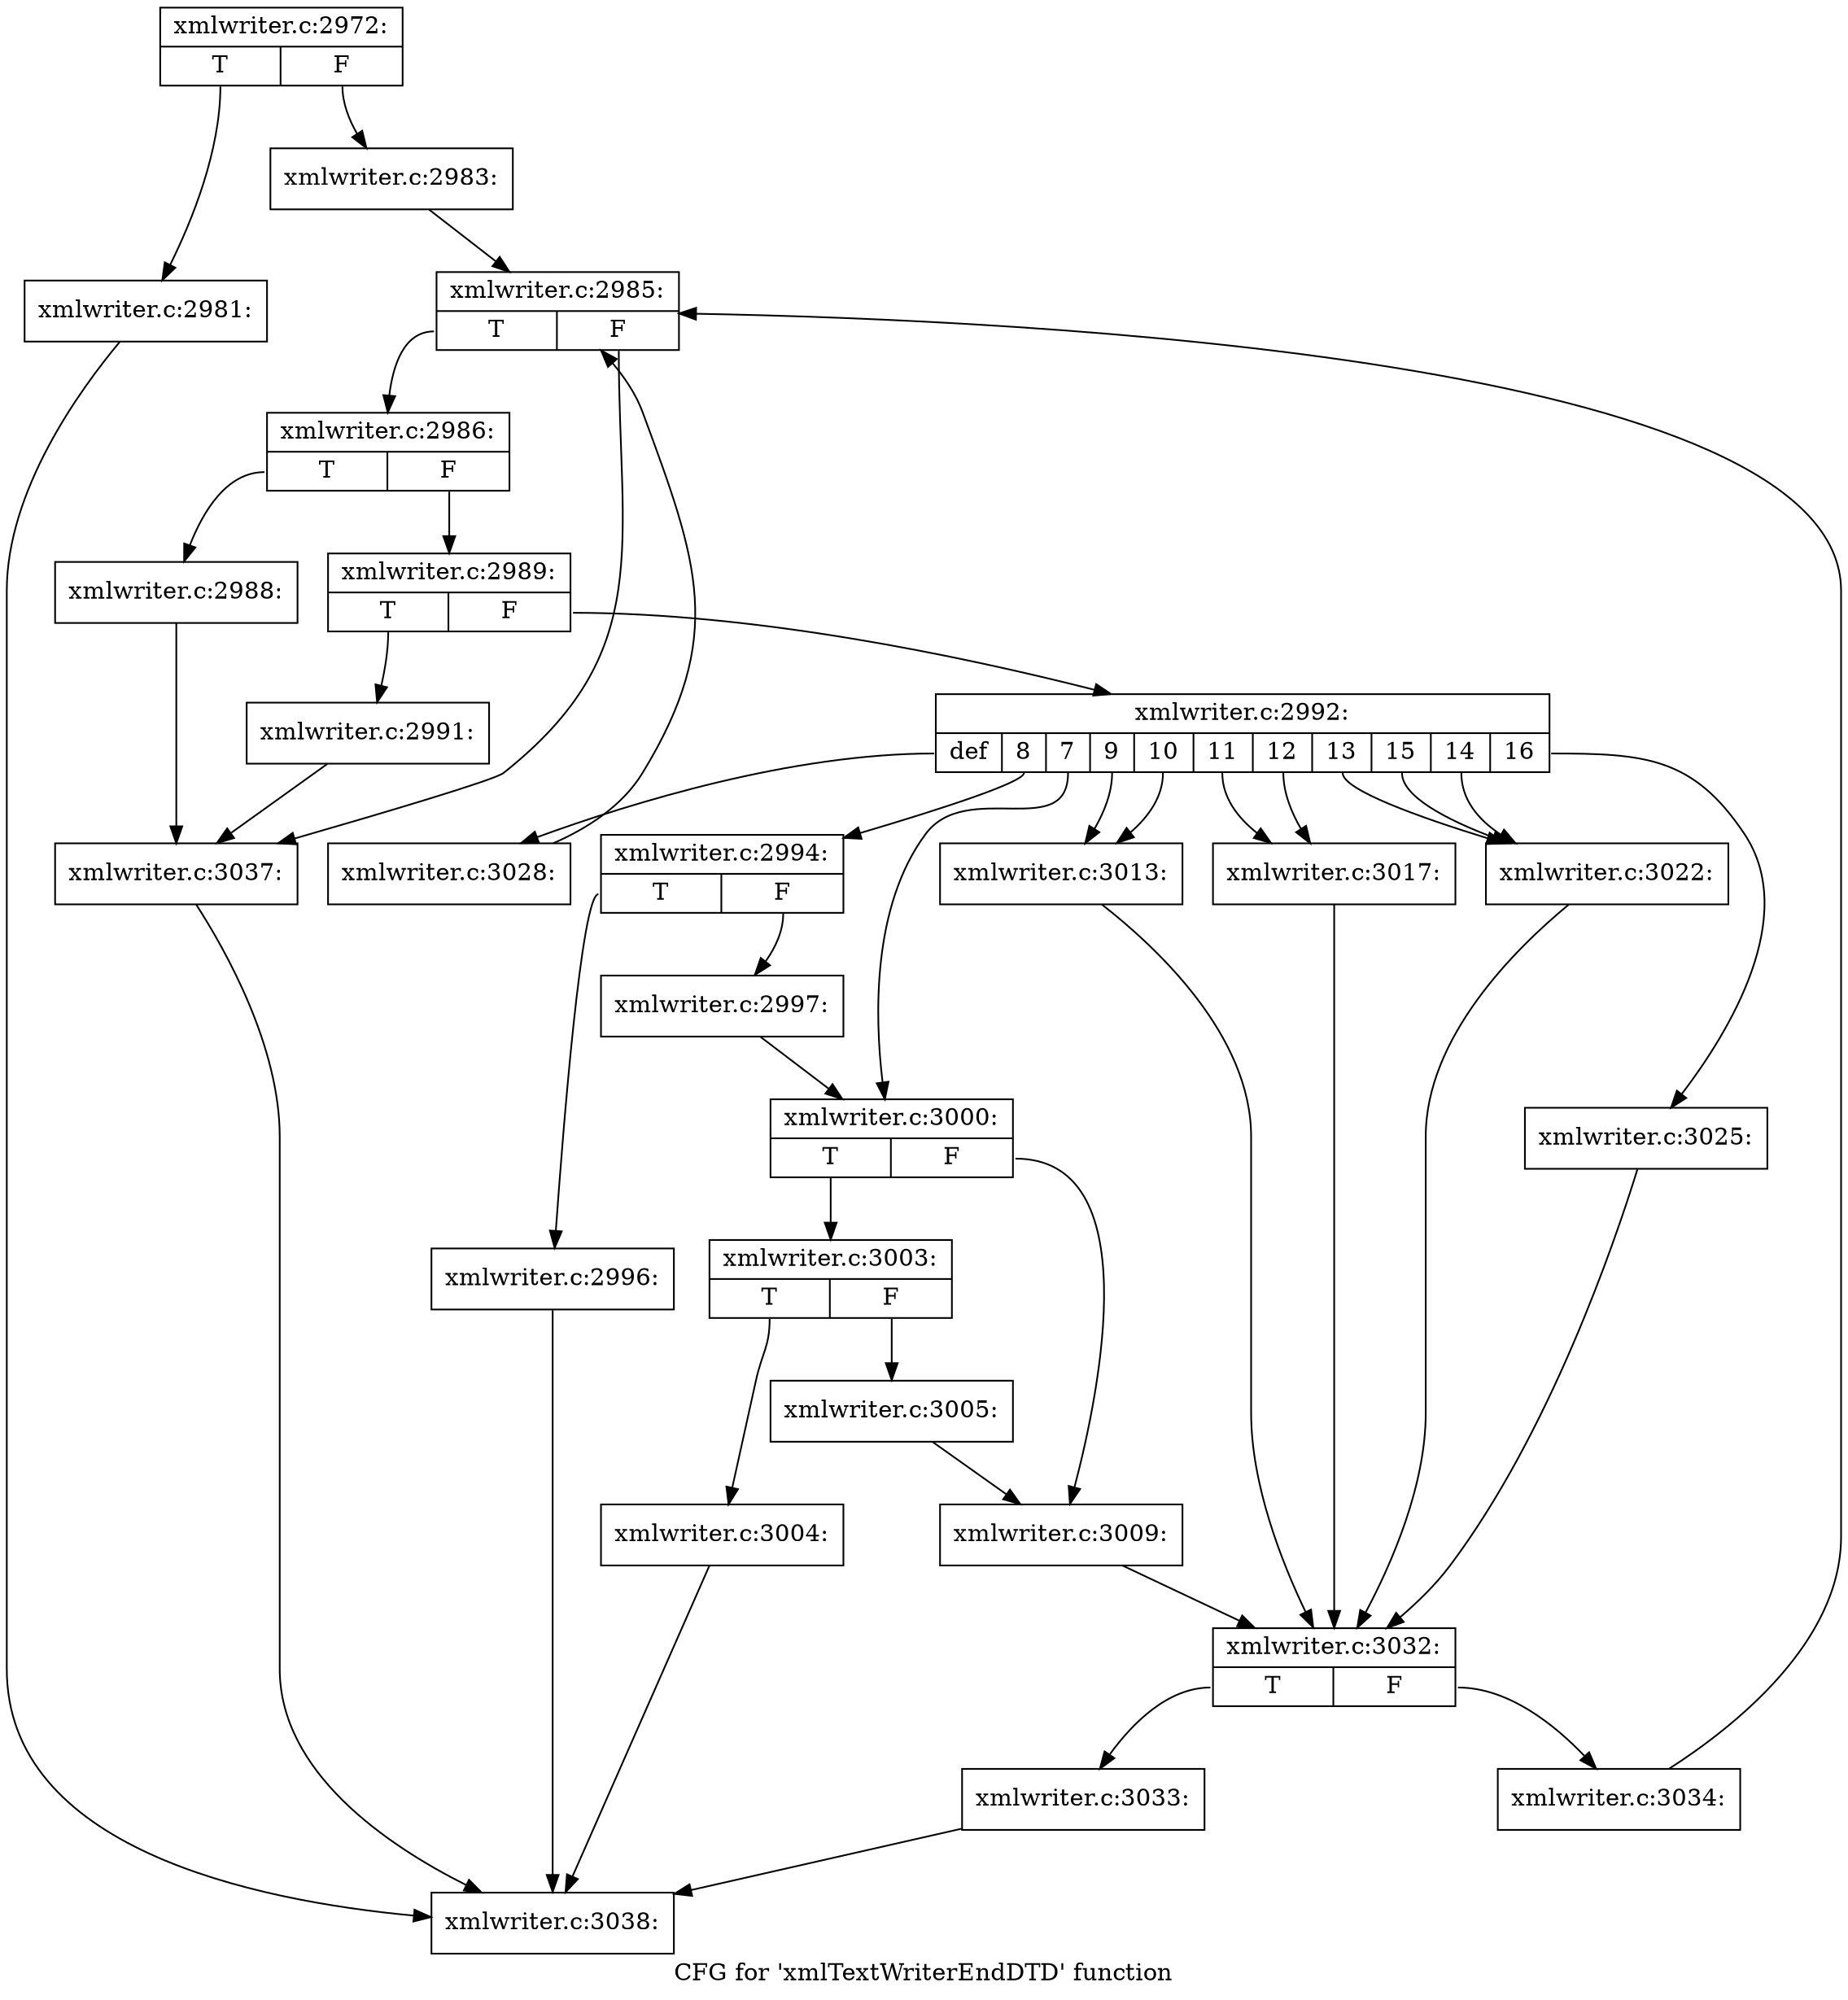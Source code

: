 digraph "CFG for 'xmlTextWriterEndDTD' function" {
	label="CFG for 'xmlTextWriterEndDTD' function";

	Node0x4058a70 [shape=record,label="{xmlwriter.c:2972:|{<s0>T|<s1>F}}"];
	Node0x4058a70:s0 -> Node0x406e470;
	Node0x4058a70:s1 -> Node0x406e4c0;
	Node0x406e470 [shape=record,label="{xmlwriter.c:2981:}"];
	Node0x406e470 -> Node0x4058a20;
	Node0x406e4c0 [shape=record,label="{xmlwriter.c:2983:}"];
	Node0x406e4c0 -> Node0x406eb00;
	Node0x406eb00 [shape=record,label="{xmlwriter.c:2985:|{<s0>T|<s1>F}}"];
	Node0x406eb00:s0 -> Node0x406ee00;
	Node0x406eb00:s1 -> Node0x406ed20;
	Node0x406ee00 [shape=record,label="{xmlwriter.c:2986:|{<s0>T|<s1>F}}"];
	Node0x406ee00:s0 -> Node0x406f2d0;
	Node0x406ee00:s1 -> Node0x406f320;
	Node0x406f2d0 [shape=record,label="{xmlwriter.c:2988:}"];
	Node0x406f2d0 -> Node0x406ed20;
	Node0x406f320 [shape=record,label="{xmlwriter.c:2989:|{<s0>T|<s1>F}}"];
	Node0x406f320:s0 -> Node0x406f990;
	Node0x406f320:s1 -> Node0x406f9e0;
	Node0x406f990 [shape=record,label="{xmlwriter.c:2991:}"];
	Node0x406f990 -> Node0x406ed20;
	Node0x406f9e0 [shape=record,label="{xmlwriter.c:2992:|{<s0>def|<s1>8|<s2>7|<s3>9|<s4>10|<s5>11|<s6>12|<s7>13|<s8>15|<s9>14|<s10>16}}"];
	Node0x406f9e0:s0 -> Node0x406ff30;
	Node0x406f9e0:s1 -> Node0x4070270;
	Node0x406f9e0:s2 -> Node0x4070ed0;
	Node0x406f9e0:s3 -> Node0x4072670;
	Node0x406f9e0:s4 -> Node0x4072670;
	Node0x406f9e0:s5 -> Node0x4072f70;
	Node0x406f9e0:s6 -> Node0x4072f70;
	Node0x406f9e0:s7 -> Node0x4073420;
	Node0x406f9e0:s8 -> Node0x4073420;
	Node0x406f9e0:s9 -> Node0x4073420;
	Node0x406f9e0:s10 -> Node0x4073870;
	Node0x4070270 [shape=record,label="{xmlwriter.c:2994:|{<s0>T|<s1>F}}"];
	Node0x4070270:s0 -> Node0x4070840;
	Node0x4070270:s1 -> Node0x4070890;
	Node0x4070840 [shape=record,label="{xmlwriter.c:2996:}"];
	Node0x4070840 -> Node0x4058a20;
	Node0x4070890 [shape=record,label="{xmlwriter.c:2997:}"];
	Node0x4070890 -> Node0x4070ed0;
	Node0x4070ed0 [shape=record,label="{xmlwriter.c:3000:|{<s0>T|<s1>F}}"];
	Node0x4070ed0:s0 -> Node0x40713c0;
	Node0x4070ed0:s1 -> Node0x4071410;
	Node0x40713c0 [shape=record,label="{xmlwriter.c:3003:|{<s0>T|<s1>F}}"];
	Node0x40713c0:s0 -> Node0x4071840;
	Node0x40713c0:s1 -> Node0x4071890;
	Node0x4071840 [shape=record,label="{xmlwriter.c:3004:}"];
	Node0x4071840 -> Node0x4058a20;
	Node0x4071890 [shape=record,label="{xmlwriter.c:3005:}"];
	Node0x4071890 -> Node0x4071410;
	Node0x4071410 [shape=record,label="{xmlwriter.c:3009:}"];
	Node0x4071410 -> Node0x406fd20;
	Node0x4072670 [shape=record,label="{xmlwriter.c:3013:}"];
	Node0x4072670 -> Node0x406fd20;
	Node0x4072f70 [shape=record,label="{xmlwriter.c:3017:}"];
	Node0x4072f70 -> Node0x406fd20;
	Node0x4073420 [shape=record,label="{xmlwriter.c:3022:}"];
	Node0x4073420 -> Node0x406fd20;
	Node0x4073870 [shape=record,label="{xmlwriter.c:3025:}"];
	Node0x4073870 -> Node0x406fd20;
	Node0x406ff30 [shape=record,label="{xmlwriter.c:3028:}"];
	Node0x406ff30 -> Node0x406eb00;
	Node0x406fd20 [shape=record,label="{xmlwriter.c:3032:|{<s0>T|<s1>F}}"];
	Node0x406fd20:s0 -> Node0x4073dd0;
	Node0x406fd20:s1 -> Node0x4073e20;
	Node0x4073dd0 [shape=record,label="{xmlwriter.c:3033:}"];
	Node0x4073dd0 -> Node0x4058a20;
	Node0x4073e20 [shape=record,label="{xmlwriter.c:3034:}"];
	Node0x4073e20 -> Node0x406eb00;
	Node0x406ed20 [shape=record,label="{xmlwriter.c:3037:}"];
	Node0x406ed20 -> Node0x4058a20;
	Node0x4058a20 [shape=record,label="{xmlwriter.c:3038:}"];
}
